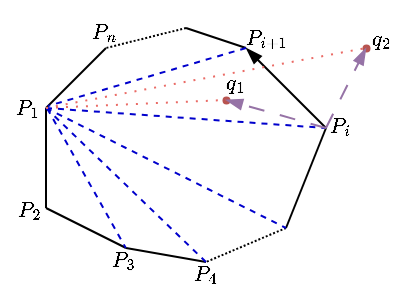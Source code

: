 <mxfile version="26.0.6">
  <diagram name="Page-1" id="uhOMPdyf5lZJkekloUHe">
    <mxGraphModel dx="276" dy="147" grid="1" gridSize="10" guides="1" tooltips="1" connect="1" arrows="1" fold="1" page="1" pageScale="1" pageWidth="827" pageHeight="1169" math="1" shadow="0">
      <root>
        <mxCell id="0" />
        <mxCell id="1" parent="0" />
        <mxCell id="-KO7WBwcn1OhaeG141WR-6" value="" style="endArrow=none;html=1;rounded=0;" edge="1" parent="1">
          <mxGeometry width="50" height="50" relative="1" as="geometry">
            <mxPoint x="340" y="610" as="sourcePoint" />
            <mxPoint x="340" y="560" as="targetPoint" />
          </mxGeometry>
        </mxCell>
        <mxCell id="-KO7WBwcn1OhaeG141WR-9" value="" style="endArrow=none;html=1;rounded=0;" edge="1" parent="1">
          <mxGeometry width="50" height="50" relative="1" as="geometry">
            <mxPoint x="420" y="637" as="sourcePoint" />
            <mxPoint x="380" y="630" as="targetPoint" />
          </mxGeometry>
        </mxCell>
        <mxCell id="-KO7WBwcn1OhaeG141WR-10" value="" style="endArrow=none;html=1;rounded=0;dashed=1;dashPattern=1 1;" edge="1" parent="1">
          <mxGeometry width="50" height="50" relative="1" as="geometry">
            <mxPoint x="460" y="620" as="sourcePoint" />
            <mxPoint x="420" y="637" as="targetPoint" />
          </mxGeometry>
        </mxCell>
        <mxCell id="-KO7WBwcn1OhaeG141WR-11" value="" style="endArrow=none;html=1;rounded=0;" edge="1" parent="1">
          <mxGeometry width="50" height="50" relative="1" as="geometry">
            <mxPoint x="370" y="530" as="sourcePoint" />
            <mxPoint x="340" y="560" as="targetPoint" />
          </mxGeometry>
        </mxCell>
        <mxCell id="-KO7WBwcn1OhaeG141WR-12" value="" style="endArrow=none;html=1;rounded=0;dashed=1;dashPattern=1 1;" edge="1" parent="1">
          <mxGeometry width="50" height="50" relative="1" as="geometry">
            <mxPoint x="410" y="520" as="sourcePoint" />
            <mxPoint x="370" y="530" as="targetPoint" />
          </mxGeometry>
        </mxCell>
        <mxCell id="-KO7WBwcn1OhaeG141WR-13" value="" style="endArrow=none;html=1;rounded=0;" edge="1" parent="1">
          <mxGeometry width="50" height="50" relative="1" as="geometry">
            <mxPoint x="440" y="530" as="sourcePoint" />
            <mxPoint x="410" y="520" as="targetPoint" />
          </mxGeometry>
        </mxCell>
        <mxCell id="-KO7WBwcn1OhaeG141WR-14" value="" style="endArrow=none;html=1;rounded=0;startArrow=blockThin;startFill=1;" edge="1" parent="1">
          <mxGeometry width="50" height="50" relative="1" as="geometry">
            <mxPoint x="440.0" y="530" as="sourcePoint" />
            <mxPoint x="480.0" y="570" as="targetPoint" />
          </mxGeometry>
        </mxCell>
        <mxCell id="-KO7WBwcn1OhaeG141WR-15" value="" style="endArrow=none;html=1;rounded=0;" edge="1" parent="1">
          <mxGeometry width="50" height="50" relative="1" as="geometry">
            <mxPoint x="460" y="620" as="sourcePoint" />
            <mxPoint x="480" y="570" as="targetPoint" />
          </mxGeometry>
        </mxCell>
        <mxCell id="-KO7WBwcn1OhaeG141WR-16" value="&lt;font style=&quot;font-size: 9px;&quot;&gt;\(P_1\)&lt;/font&gt;" style="text;html=1;align=center;verticalAlign=middle;whiteSpace=wrap;rounded=0;" vertex="1" parent="1">
          <mxGeometry x="321" y="550" width="20" height="18" as="geometry" />
        </mxCell>
        <mxCell id="-KO7WBwcn1OhaeG141WR-18" value="" style="endArrow=none;html=1;rounded=0;" edge="1" parent="1">
          <mxGeometry width="50" height="50" relative="1" as="geometry">
            <mxPoint x="380" y="630" as="sourcePoint" />
            <mxPoint x="340" y="610" as="targetPoint" />
          </mxGeometry>
        </mxCell>
        <mxCell id="-KO7WBwcn1OhaeG141WR-17" value="&lt;font style=&quot;font-size: 9px;&quot;&gt;\(P_2\)&lt;/font&gt;" style="text;html=1;align=center;verticalAlign=middle;whiteSpace=wrap;rounded=0;" vertex="1" parent="1">
          <mxGeometry x="317" y="595" width="30" height="30" as="geometry" />
        </mxCell>
        <mxCell id="-KO7WBwcn1OhaeG141WR-19" value="&lt;font style=&quot;font-size: 9px;&quot;&gt;\(P_3\)&lt;/font&gt;" style="text;html=1;align=center;verticalAlign=middle;whiteSpace=wrap;rounded=0;" vertex="1" parent="1">
          <mxGeometry x="374" y="630" width="10" height="10" as="geometry" />
        </mxCell>
        <mxCell id="-KO7WBwcn1OhaeG141WR-20" value="&lt;font style=&quot;font-size: 9px;&quot;&gt;\(P_4\)&lt;/font&gt;" style="text;html=1;align=center;verticalAlign=middle;whiteSpace=wrap;rounded=0;" vertex="1" parent="1">
          <mxGeometry x="410" y="637" width="20" height="10" as="geometry" />
        </mxCell>
        <mxCell id="-KO7WBwcn1OhaeG141WR-23" value="&lt;font style=&quot;font-size: 9px;&quot;&gt;\(P_{i+1}\)&lt;/font&gt;" style="text;html=1;align=center;verticalAlign=middle;whiteSpace=wrap;rounded=0;" vertex="1" parent="1">
          <mxGeometry x="440" y="520" width="20" height="8" as="geometry" />
        </mxCell>
        <mxCell id="-KO7WBwcn1OhaeG141WR-24" value="&lt;font style=&quot;font-size: 9px;&quot;&gt;\(P_{i}\)&lt;/font&gt;" style="text;html=1;align=center;verticalAlign=middle;whiteSpace=wrap;rounded=0;" vertex="1" parent="1">
          <mxGeometry x="477" y="568" width="20" as="geometry" />
        </mxCell>
        <mxCell id="-KO7WBwcn1OhaeG141WR-25" value="&lt;font style=&quot;font-size: 9px;&quot;&gt;\(P_{n}\)&lt;/font&gt;" style="text;html=1;align=center;verticalAlign=middle;whiteSpace=wrap;rounded=0;" vertex="1" parent="1">
          <mxGeometry x="354" y="514" width="30" height="14" as="geometry" />
        </mxCell>
        <mxCell id="-KO7WBwcn1OhaeG141WR-27" value="" style="endArrow=none;dashed=1;html=1;rounded=0;exitX=0.981;exitY=0.568;exitDx=0;exitDy=0;exitPerimeter=0;entryX=0.589;entryY=-0.003;entryDx=0;entryDy=0;entryPerimeter=0;strokeColor=#0000CC;" edge="1" parent="1" source="-KO7WBwcn1OhaeG141WR-16" target="-KO7WBwcn1OhaeG141WR-19">
          <mxGeometry width="50" height="50" relative="1" as="geometry">
            <mxPoint x="380" y="560" as="sourcePoint" />
            <mxPoint x="410" y="570" as="targetPoint" />
          </mxGeometry>
        </mxCell>
        <mxCell id="-KO7WBwcn1OhaeG141WR-28" value="" style="endArrow=none;dashed=1;html=1;rounded=0;entryX=0.5;entryY=0;entryDx=0;entryDy=0;strokeColor=#0000CC;" edge="1" parent="1" target="-KO7WBwcn1OhaeG141WR-20">
          <mxGeometry width="50" height="50" relative="1" as="geometry">
            <mxPoint x="340" y="560" as="sourcePoint" />
            <mxPoint x="419" y="640" as="targetPoint" />
          </mxGeometry>
        </mxCell>
        <mxCell id="-KO7WBwcn1OhaeG141WR-29" value="" style="endArrow=none;dashed=1;html=1;rounded=0;strokeColor=#0000CC;entryX=0;entryY=0;entryDx=0;entryDy=0;" edge="1" parent="1">
          <mxGeometry width="50" height="50" relative="1" as="geometry">
            <mxPoint x="340" y="560" as="sourcePoint" />
            <mxPoint x="460" y="620" as="targetPoint" />
          </mxGeometry>
        </mxCell>
        <mxCell id="-KO7WBwcn1OhaeG141WR-30" value="" style="endArrow=none;dashed=1;html=1;rounded=0;strokeColor=#0000CC;" edge="1" parent="1">
          <mxGeometry width="50" height="50" relative="1" as="geometry">
            <mxPoint x="340" y="560" as="sourcePoint" />
            <mxPoint x="480" y="570" as="targetPoint" />
          </mxGeometry>
        </mxCell>
        <mxCell id="-KO7WBwcn1OhaeG141WR-31" value="" style="endArrow=none;dashed=1;html=1;rounded=0;entryX=1;entryY=0.5;entryDx=0;entryDy=0;strokeColor=#0000CC;" edge="1" parent="1" target="-KO7WBwcn1OhaeG141WR-16">
          <mxGeometry width="50" height="50" relative="1" as="geometry">
            <mxPoint x="440" y="530" as="sourcePoint" />
            <mxPoint x="439" y="610" as="targetPoint" />
          </mxGeometry>
        </mxCell>
        <mxCell id="-KO7WBwcn1OhaeG141WR-32" value="" style="shape=waypoint;sketch=0;fillStyle=solid;size=6;pointerEvents=1;points=[];fillColor=#f8cecc;resizable=0;rotatable=0;perimeter=centerPerimeter;snapToPoint=1;strokeWidth=0;perimeterSpacing=0;strokeColor=#b85450;spacing=0;fontSize=6;dashed=1;" vertex="1" parent="1">
          <mxGeometry x="420" y="546" width="20" height="20" as="geometry" />
        </mxCell>
        <mxCell id="-KO7WBwcn1OhaeG141WR-33" value="" style="endArrow=none;html=1;rounded=0;dashed=1;dashPattern=1 4;strokeColor=#EA6B66;entryX=0.58;entryY=0.919;entryDx=0;entryDy=0;entryPerimeter=0;" edge="1" parent="1" target="-KO7WBwcn1OhaeG141WR-32">
          <mxGeometry width="50" height="50" relative="1" as="geometry">
            <mxPoint x="340" y="560" as="sourcePoint" />
            <mxPoint x="440" y="530" as="targetPoint" />
          </mxGeometry>
        </mxCell>
        <mxCell id="-KO7WBwcn1OhaeG141WR-34" value="&lt;font style=&quot;font-size: 9px;&quot;&gt;\(q_1\)&lt;/font&gt;" style="text;html=1;align=center;verticalAlign=middle;whiteSpace=wrap;rounded=0;" vertex="1" parent="1">
          <mxGeometry x="430" y="546" width="10" as="geometry" />
        </mxCell>
        <mxCell id="-KO7WBwcn1OhaeG141WR-45" value="" style="endArrow=none;html=1;rounded=0;dashed=1;dashPattern=1 4;strokeColor=#EA6B66;" edge="1" parent="1">
          <mxGeometry width="50" height="50" relative="1" as="geometry">
            <mxPoint x="340" y="560" as="sourcePoint" />
            <mxPoint x="500" y="530" as="targetPoint" />
          </mxGeometry>
        </mxCell>
        <mxCell id="-KO7WBwcn1OhaeG141WR-49" style="edgeStyle=orthogonalEdgeStyle;rounded=0;orthogonalLoop=1;jettySize=auto;html=1;exitX=0;exitY=0;exitDx=0;exitDy=0;" edge="1" parent="1" source="-KO7WBwcn1OhaeG141WR-34" target="-KO7WBwcn1OhaeG141WR-34">
          <mxGeometry relative="1" as="geometry" />
        </mxCell>
        <mxCell id="-KO7WBwcn1OhaeG141WR-50" value="" style="shape=waypoint;sketch=0;fillStyle=solid;size=6;pointerEvents=1;points=[];fillColor=#f8cecc;resizable=0;rotatable=0;perimeter=centerPerimeter;snapToPoint=1;strokeWidth=0;perimeterSpacing=0;strokeColor=#b85450;spacing=0;fontSize=6;dashed=1;" vertex="1" parent="1">
          <mxGeometry x="490" y="520" width="20" height="20" as="geometry" />
        </mxCell>
        <mxCell id="-KO7WBwcn1OhaeG141WR-53" value="&lt;font style=&quot;font-size: 9px;&quot;&gt;\(q_2\)&lt;/font&gt;" style="text;html=1;align=center;verticalAlign=middle;whiteSpace=wrap;rounded=0;" vertex="1" parent="1">
          <mxGeometry x="503" y="524" width="10" as="geometry" />
        </mxCell>
        <mxCell id="-KO7WBwcn1OhaeG141WR-57" value="" style="endArrow=blockThin;html=1;rounded=0;entryX=0.591;entryY=0.582;entryDx=0;entryDy=0;entryPerimeter=0;dashed=1;dashPattern=8 8;startArrow=none;startFill=0;endFill=1;fillColor=#e1d5e7;strokeColor=#9673a6;" edge="1" parent="1" target="-KO7WBwcn1OhaeG141WR-50">
          <mxGeometry width="50" height="50" relative="1" as="geometry">
            <mxPoint x="480" y="570" as="sourcePoint" />
            <mxPoint x="533" y="520" as="targetPoint" />
          </mxGeometry>
        </mxCell>
        <mxCell id="-KO7WBwcn1OhaeG141WR-58" value="" style="endArrow=blockThin;html=1;rounded=0;dashed=1;dashPattern=8 8;endFill=1;fillColor=#e1d5e7;strokeColor=#9673a6;" edge="1" parent="1" target="-KO7WBwcn1OhaeG141WR-32">
          <mxGeometry width="50" height="50" relative="1" as="geometry">
            <mxPoint x="480" y="570" as="sourcePoint" />
            <mxPoint x="510" y="540" as="targetPoint" />
          </mxGeometry>
        </mxCell>
      </root>
    </mxGraphModel>
  </diagram>
</mxfile>
